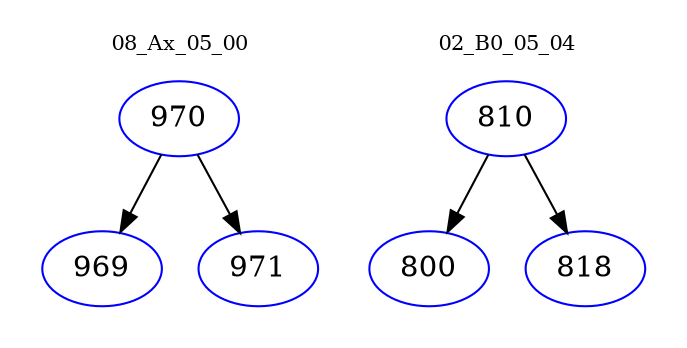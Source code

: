 digraph{
subgraph cluster_0 {
color = white
label = "08_Ax_05_00";
fontsize=10;
T0_970 [label="970", color="blue"]
T0_970 -> T0_969 [color="black"]
T0_969 [label="969", color="blue"]
T0_970 -> T0_971 [color="black"]
T0_971 [label="971", color="blue"]
}
subgraph cluster_1 {
color = white
label = "02_B0_05_04";
fontsize=10;
T1_810 [label="810", color="blue"]
T1_810 -> T1_800 [color="black"]
T1_800 [label="800", color="blue"]
T1_810 -> T1_818 [color="black"]
T1_818 [label="818", color="blue"]
}
}
